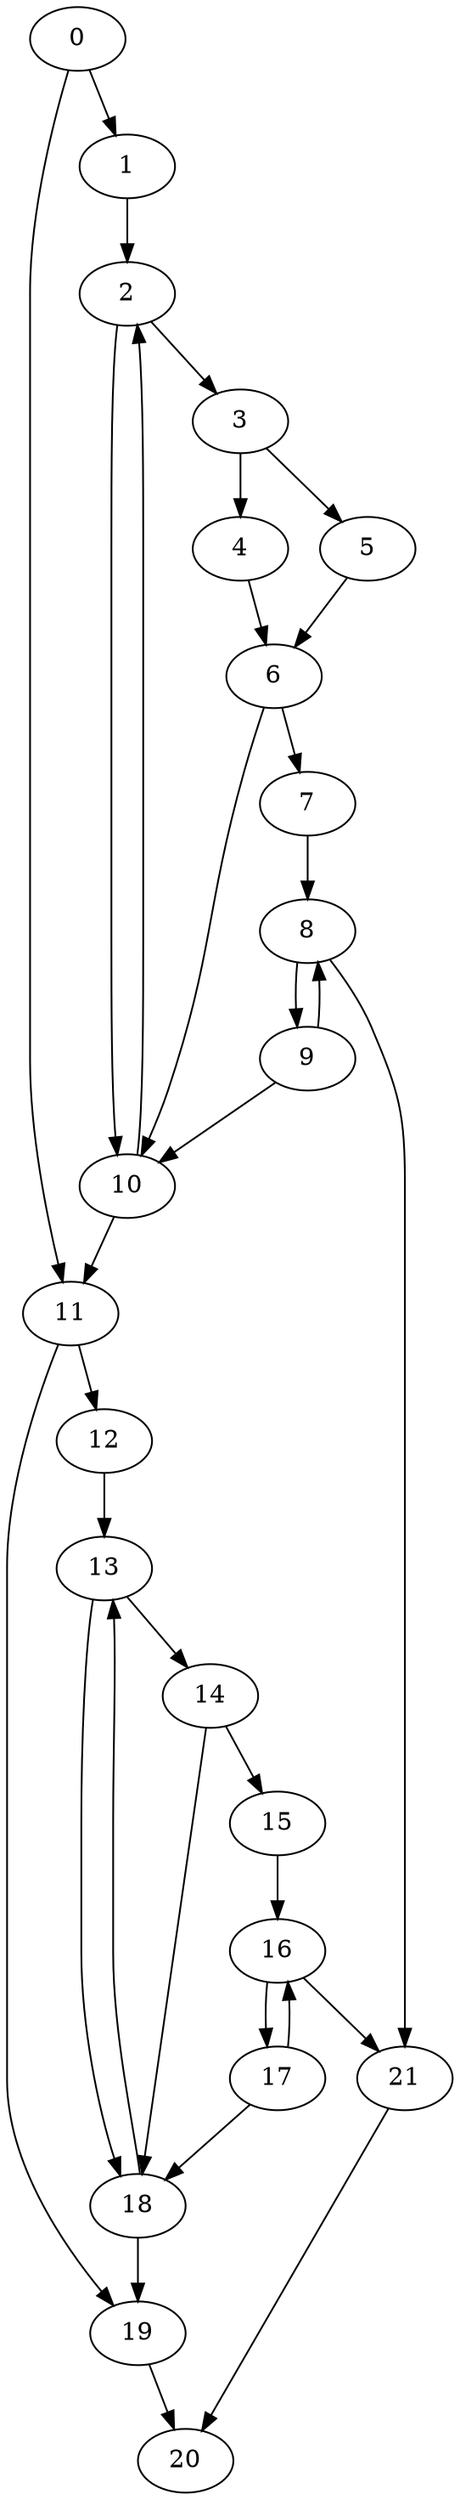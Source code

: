 digraph {
	0
	1
	2
	3
	4
	5
	6
	7
	8
	9
	10
	11
	12
	13
	14
	15
	16
	17
	18
	19
	20
	21
	0 -> 1
	8 -> 9
	11 -> 19
	18 -> 19
	2 -> 3
	9 -> 8
	7 -> 8
	16 -> 17
	13 -> 18
	14 -> 18
	17 -> 18
	19 -> 20
	21 -> 20
	8 -> 21
	16 -> 21
	13 -> 14
	10 -> 2
	1 -> 2
	3 -> 4
	3 -> 5
	6 -> 7
	0 -> 11
	10 -> 11
	11 -> 12
	4 -> 6
	5 -> 6
	2 -> 10
	6 -> 10
	9 -> 10
	12 -> 13
	18 -> 13
	14 -> 15
	15 -> 16
	17 -> 16
}
